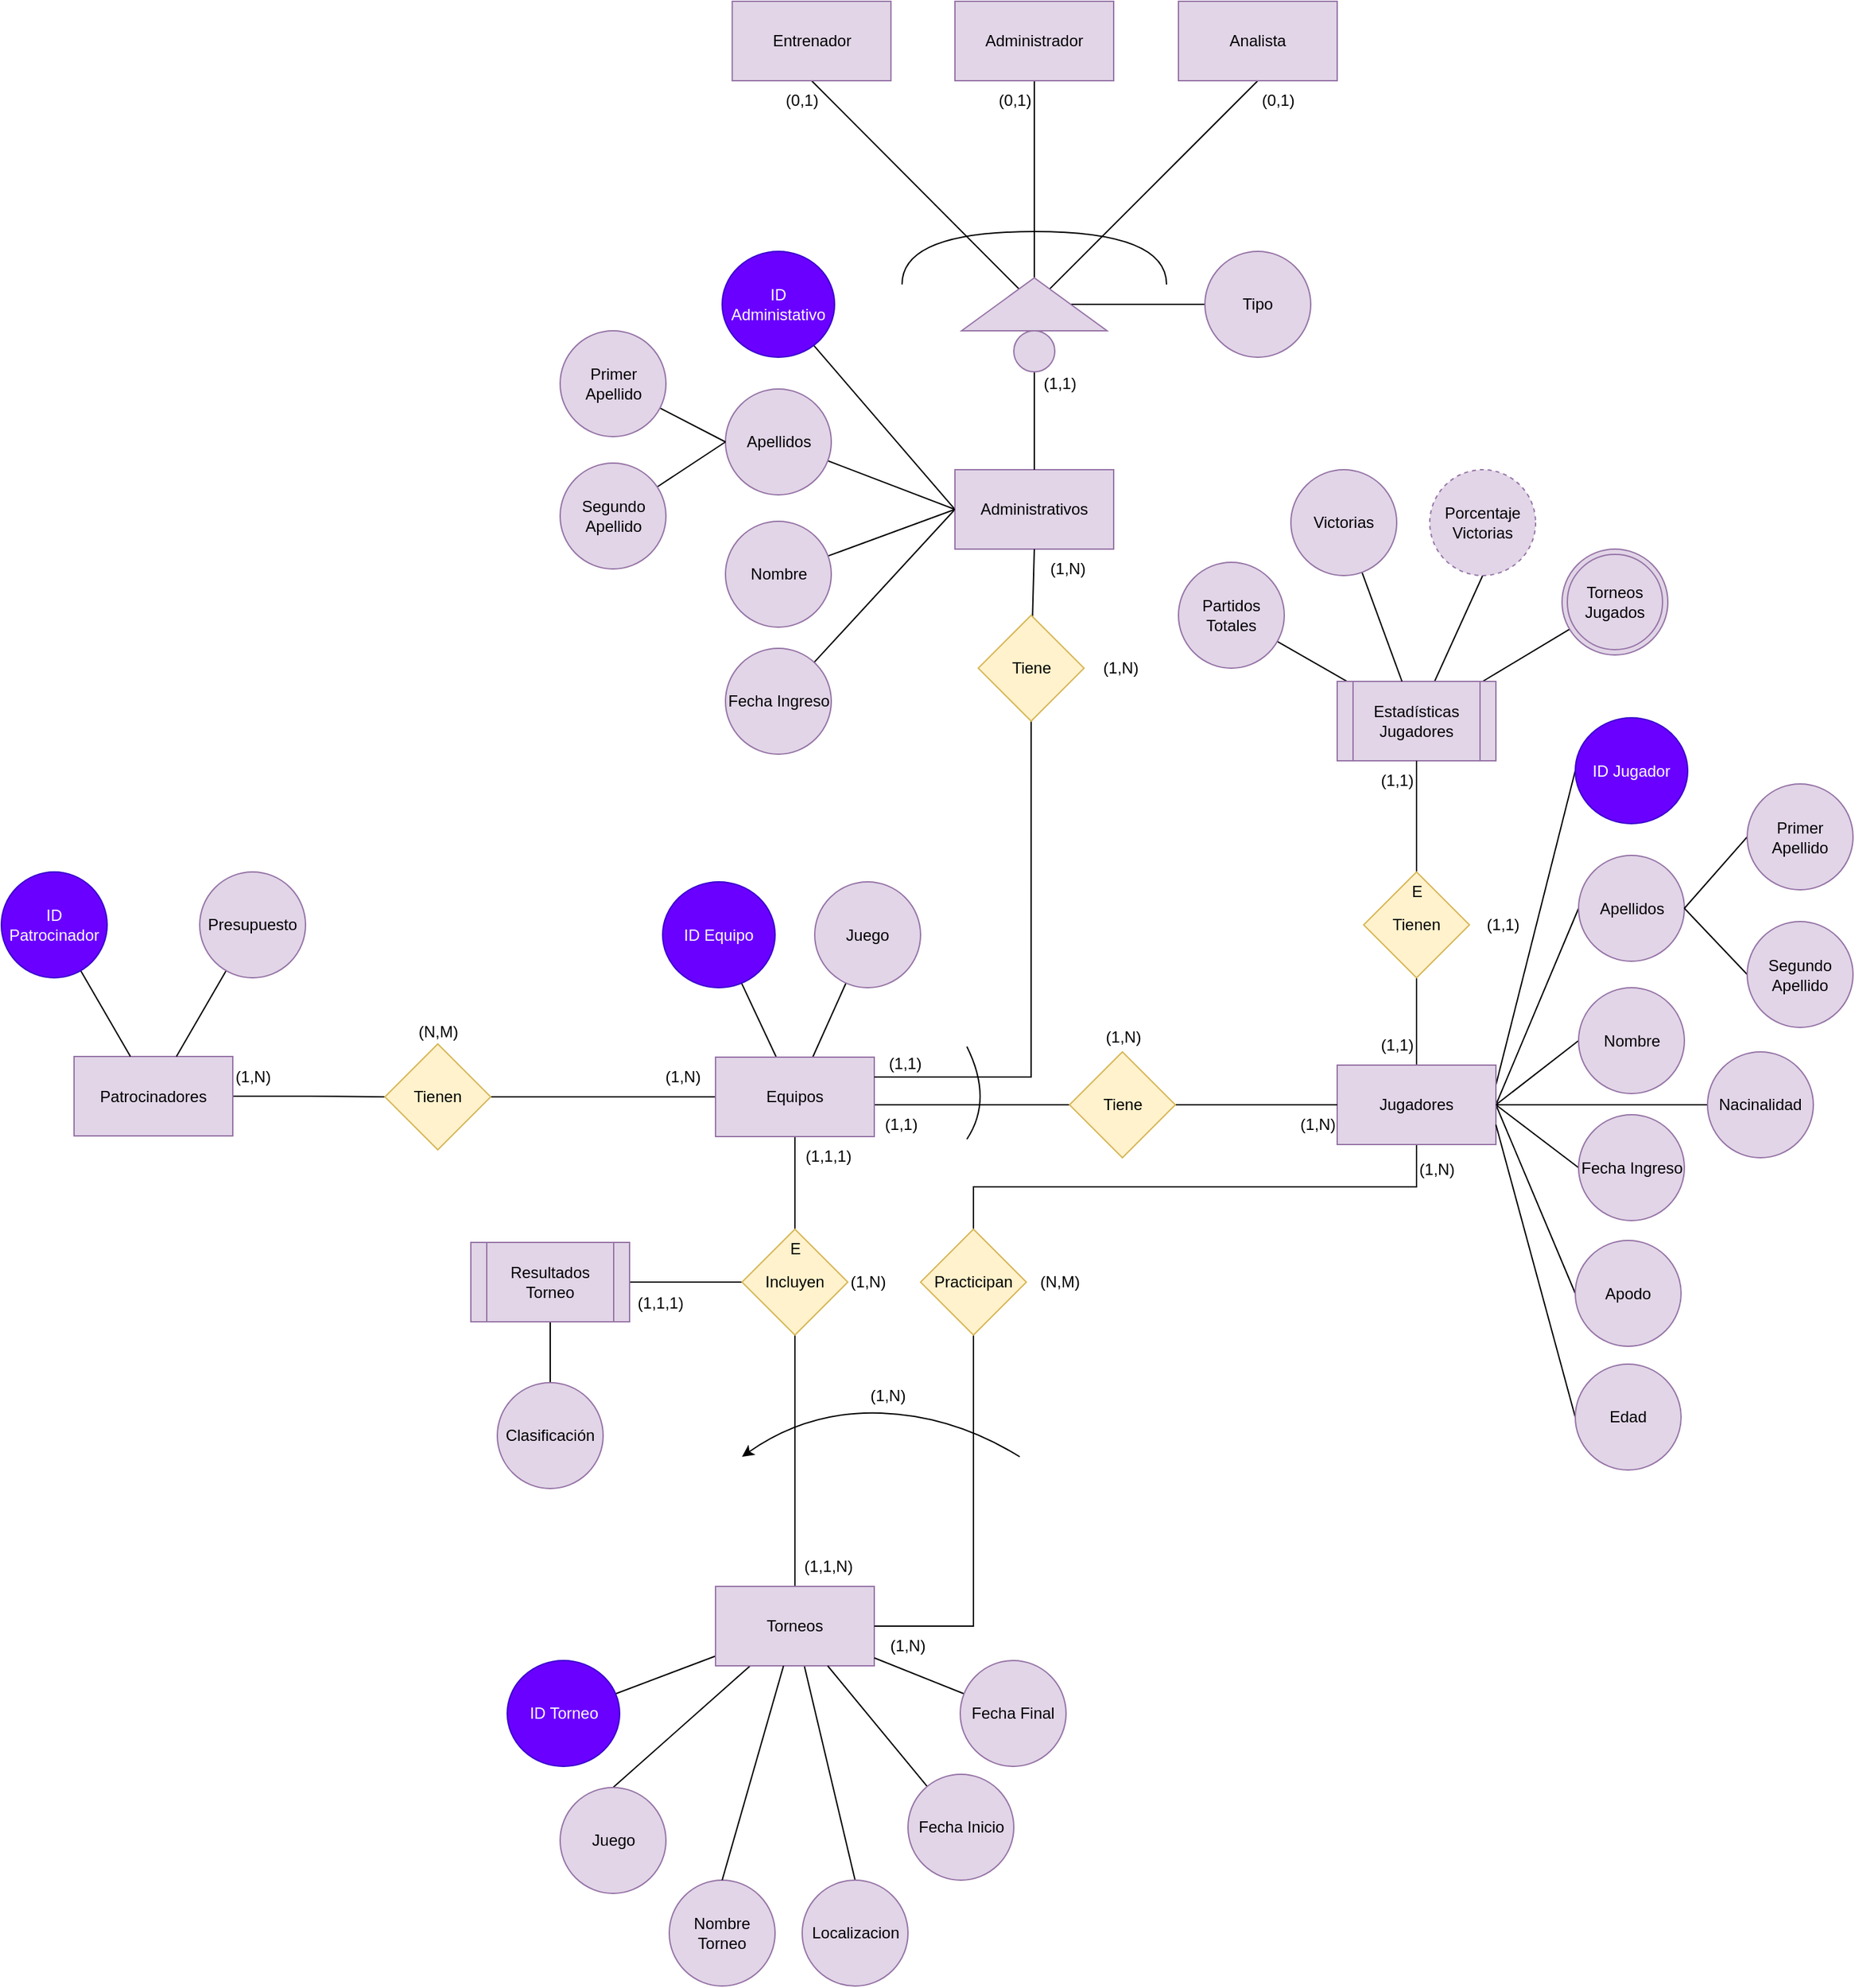 <mxfile version="25.0.3">
  <diagram name="Página-1" id="83-e-vLK0RrSAy_42U-P">
    <mxGraphModel grid="1" page="1" gridSize="10" guides="1" tooltips="1" connect="1" arrows="1" fold="1" pageScale="1" pageWidth="827" pageHeight="1169" math="0" shadow="0">
      <root>
        <mxCell id="0" />
        <mxCell id="1" parent="0" />
        <mxCell id="bnpsGYUVljuNiMo0iAkC-108" style="edgeStyle=none;rounded=0;orthogonalLoop=1;jettySize=auto;html=1;entryX=0.5;entryY=1;entryDx=0;entryDy=0;elbow=vertical;endArrow=none;endFill=0;" edge="1" parent="1" source="bnpsGYUVljuNiMo0iAkC-1" target="bnpsGYUVljuNiMo0iAkC-31">
          <mxGeometry relative="1" as="geometry" />
        </mxCell>
        <mxCell id="EFPWm55D8CAjVVxN8Ojo-2" style="rounded=0;orthogonalLoop=1;jettySize=auto;html=1;entryX=0.5;entryY=0;entryDx=0;entryDy=0;exitX=0.5;exitY=1;exitDx=0;exitDy=0;endArrow=none;endFill=0;edgeStyle=orthogonalEdgeStyle;" edge="1" parent="1" source="bnpsGYUVljuNiMo0iAkC-1" target="bnpsGYUVljuNiMo0iAkC-99">
          <mxGeometry relative="1" as="geometry" />
        </mxCell>
        <mxCell id="cyemS9l4sLs4LkQCBaB2-11" style="rounded=0;orthogonalLoop=1;jettySize=auto;html=1;entryX=0;entryY=0.5;entryDx=0;entryDy=0;endArrow=none;endFill=0;exitX=1;exitY=0.25;exitDx=0;exitDy=0;" edge="1" parent="1" source="bnpsGYUVljuNiMo0iAkC-1" target="cyemS9l4sLs4LkQCBaB2-3">
          <mxGeometry relative="1" as="geometry" />
        </mxCell>
        <mxCell id="cyemS9l4sLs4LkQCBaB2-12" style="rounded=0;orthogonalLoop=1;jettySize=auto;html=1;entryX=0;entryY=0.5;entryDx=0;entryDy=0;endArrow=none;endFill=0;exitX=1;exitY=0.5;exitDx=0;exitDy=0;" edge="1" parent="1" source="bnpsGYUVljuNiMo0iAkC-1" target="cyemS9l4sLs4LkQCBaB2-5">
          <mxGeometry relative="1" as="geometry" />
        </mxCell>
        <mxCell id="cyemS9l4sLs4LkQCBaB2-13" style="rounded=0;orthogonalLoop=1;jettySize=auto;html=1;entryX=0;entryY=0.5;entryDx=0;entryDy=0;endArrow=none;endFill=0;exitX=1;exitY=0.5;exitDx=0;exitDy=0;" edge="1" parent="1" source="bnpsGYUVljuNiMo0iAkC-1" target="cyemS9l4sLs4LkQCBaB2-4">
          <mxGeometry relative="1" as="geometry" />
        </mxCell>
        <mxCell id="cyemS9l4sLs4LkQCBaB2-14" style="rounded=0;orthogonalLoop=1;jettySize=auto;html=1;entryX=0;entryY=0.5;entryDx=0;entryDy=0;endArrow=none;endFill=0;exitX=1;exitY=0.5;exitDx=0;exitDy=0;" edge="1" parent="1" source="bnpsGYUVljuNiMo0iAkC-1" target="cyemS9l4sLs4LkQCBaB2-10">
          <mxGeometry relative="1" as="geometry" />
        </mxCell>
        <mxCell id="cyemS9l4sLs4LkQCBaB2-39" style="rounded=0;orthogonalLoop=1;jettySize=auto;html=1;entryX=0;entryY=0.5;entryDx=0;entryDy=0;endArrow=none;endFill=0;exitX=1;exitY=0.5;exitDx=0;exitDy=0;" edge="1" parent="1" source="bnpsGYUVljuNiMo0iAkC-1" target="cyemS9l4sLs4LkQCBaB2-38">
          <mxGeometry relative="1" as="geometry" />
        </mxCell>
        <mxCell id="bnpsGYUVljuNiMo0iAkC-1" value="Jugadores" style="rounded=0;whiteSpace=wrap;html=1;fillColor=#e1d5e7;strokeColor=#9673a6;" vertex="1" parent="1">
          <mxGeometry x="300" y="74" width="120" height="60" as="geometry" />
        </mxCell>
        <mxCell id="bnpsGYUVljuNiMo0iAkC-17" style="edgeStyle=orthogonalEdgeStyle;rounded=0;orthogonalLoop=1;jettySize=auto;html=1;entryX=0.5;entryY=0;entryDx=0;entryDy=0;endArrow=none;endFill=0;" edge="1" parent="1" source="bnpsGYUVljuNiMo0iAkC-2" target="bnpsGYUVljuNiMo0iAkC-16">
          <mxGeometry relative="1" as="geometry" />
        </mxCell>
        <mxCell id="EFPWm55D8CAjVVxN8Ojo-11" style="edgeStyle=orthogonalEdgeStyle;rounded=0;orthogonalLoop=1;jettySize=auto;html=1;entryX=1;entryY=0.5;entryDx=0;entryDy=0;endArrow=none;endFill=0;" edge="1" parent="1" source="bnpsGYUVljuNiMo0iAkC-2" target="EFPWm55D8CAjVVxN8Ojo-9">
          <mxGeometry relative="1" as="geometry" />
        </mxCell>
        <mxCell id="EFPWm55D8CAjVVxN8Ojo-21" style="rounded=0;orthogonalLoop=1;jettySize=auto;html=1;endArrow=none;endFill=0;" edge="1" parent="1" source="bnpsGYUVljuNiMo0iAkC-2" target="EFPWm55D8CAjVVxN8Ojo-19">
          <mxGeometry relative="1" as="geometry">
            <Array as="points" />
          </mxGeometry>
        </mxCell>
        <mxCell id="EFPWm55D8CAjVVxN8Ojo-47" style="rounded=0;orthogonalLoop=1;jettySize=auto;html=1;endArrow=none;endFill=0;" edge="1" parent="1" source="bnpsGYUVljuNiMo0iAkC-2" target="EFPWm55D8CAjVVxN8Ojo-45">
          <mxGeometry relative="1" as="geometry" />
        </mxCell>
        <mxCell id="EFPWm55D8CAjVVxN8Ojo-71" style="edgeStyle=orthogonalEdgeStyle;rounded=0;orthogonalLoop=1;jettySize=auto;html=1;entryX=0;entryY=0.5;entryDx=0;entryDy=0;endArrow=none;endFill=0;" edge="1" parent="1" source="bnpsGYUVljuNiMo0iAkC-2" target="EFPWm55D8CAjVVxN8Ojo-70">
          <mxGeometry relative="1" as="geometry">
            <Array as="points">
              <mxPoint x="-10" y="104" />
              <mxPoint x="-10" y="104" />
            </Array>
          </mxGeometry>
        </mxCell>
        <mxCell id="bnpsGYUVljuNiMo0iAkC-2" value="Equipos" style="rounded=0;whiteSpace=wrap;html=1;fillColor=#e1d5e7;strokeColor=#9673a6;" vertex="1" parent="1">
          <mxGeometry x="-170" y="68" width="120" height="60" as="geometry" />
        </mxCell>
        <mxCell id="bnpsGYUVljuNiMo0iAkC-18" style="edgeStyle=orthogonalEdgeStyle;rounded=0;orthogonalLoop=1;jettySize=auto;html=1;entryX=0.5;entryY=1;entryDx=0;entryDy=0;endArrow=none;endFill=0;" edge="1" parent="1" source="bnpsGYUVljuNiMo0iAkC-3" target="bnpsGYUVljuNiMo0iAkC-16">
          <mxGeometry relative="1" as="geometry" />
        </mxCell>
        <mxCell id="EFPWm55D8CAjVVxN8Ojo-22" style="rounded=0;orthogonalLoop=1;jettySize=auto;html=1;endArrow=none;endFill=0;" edge="1" parent="1" source="bnpsGYUVljuNiMo0iAkC-3" target="EFPWm55D8CAjVVxN8Ojo-20">
          <mxGeometry relative="1" as="geometry" />
        </mxCell>
        <mxCell id="EFPWm55D8CAjVVxN8Ojo-51" style="rounded=0;orthogonalLoop=1;jettySize=auto;html=1;endArrow=none;endFill=0;entryX=0.5;entryY=0;entryDx=0;entryDy=0;" edge="1" parent="1" source="bnpsGYUVljuNiMo0iAkC-3" target="EFPWm55D8CAjVVxN8Ojo-48">
          <mxGeometry relative="1" as="geometry">
            <mxPoint x="-155" y="594" as="targetPoint" />
          </mxGeometry>
        </mxCell>
        <mxCell id="cyemS9l4sLs4LkQCBaB2-46" style="rounded=0;orthogonalLoop=1;jettySize=auto;html=1;endArrow=none;endFill=0;entryX=0.5;entryY=0;entryDx=0;entryDy=0;" edge="1" parent="1" source="bnpsGYUVljuNiMo0iAkC-3" target="cyemS9l4sLs4LkQCBaB2-45">
          <mxGeometry relative="1" as="geometry" />
        </mxCell>
        <mxCell id="bnpsGYUVljuNiMo0iAkC-3" value="Torneos" style="rounded=0;whiteSpace=wrap;html=1;fillColor=#e1d5e7;strokeColor=#9673a6;" vertex="1" parent="1">
          <mxGeometry x="-170" y="468" width="120" height="60" as="geometry" />
        </mxCell>
        <mxCell id="EFPWm55D8CAjVVxN8Ojo-12" style="edgeStyle=orthogonalEdgeStyle;rounded=0;orthogonalLoop=1;jettySize=auto;html=1;entryX=0;entryY=0.5;entryDx=0;entryDy=0;endArrow=none;endFill=0;" edge="1" parent="1" source="bnpsGYUVljuNiMo0iAkC-4" target="EFPWm55D8CAjVVxN8Ojo-9">
          <mxGeometry relative="1" as="geometry" />
        </mxCell>
        <mxCell id="bnpsGYUVljuNiMo0iAkC-4" value="Patrocinadores" style="rounded=0;whiteSpace=wrap;html=1;fillColor=#e1d5e7;strokeColor=#9673a6;" vertex="1" parent="1">
          <mxGeometry x="-655" y="67.5" width="120" height="60" as="geometry" />
        </mxCell>
        <mxCell id="EFPWm55D8CAjVVxN8Ojo-38" style="rounded=0;orthogonalLoop=1;jettySize=auto;html=1;entryX=0;entryY=0.5;entryDx=0;entryDy=0;endArrow=none;endFill=0;" edge="1" parent="1" source="bnpsGYUVljuNiMo0iAkC-6" target="bnpsGYUVljuNiMo0iAkC-51">
          <mxGeometry relative="1" as="geometry" />
        </mxCell>
        <mxCell id="bnpsGYUVljuNiMo0iAkC-6" value="ID Administativo" style="ellipse;whiteSpace=wrap;html=1;fillColor=#6a00ff;fontColor=#ffffff;strokeColor=#3700CC;rotation=0;" vertex="1" parent="1">
          <mxGeometry x="-165" y="-541" width="85" height="80" as="geometry" />
        </mxCell>
        <mxCell id="y8rLnEhPT8bitqkZ80da-15" style="edgeStyle=orthogonalEdgeStyle;rounded=0;orthogonalLoop=1;jettySize=auto;html=1;endArrow=none;endFill=0;" edge="1" parent="1" source="bnpsGYUVljuNiMo0iAkC-16" target="bnpsGYUVljuNiMo0iAkC-110">
          <mxGeometry relative="1" as="geometry" />
        </mxCell>
        <mxCell id="bnpsGYUVljuNiMo0iAkC-16" value="Incluyen" style="rhombus;whiteSpace=wrap;html=1;fillColor=#fff2cc;strokeColor=#d6b656;" vertex="1" parent="1">
          <mxGeometry x="-150" y="198" width="80" height="80" as="geometry" />
        </mxCell>
        <mxCell id="bnpsGYUVljuNiMo0iAkC-19" value="(1,1&lt;span style=&quot;background-color: initial;&quot;&gt;,N)&lt;/span&gt;" style="text;html=1;align=center;verticalAlign=middle;resizable=0;points=[];autosize=1;strokeColor=none;fillColor=none;" vertex="1" parent="1">
          <mxGeometry x="-115" y="438" width="60" height="30" as="geometry" />
        </mxCell>
        <mxCell id="bnpsGYUVljuNiMo0iAkC-20" value="(1,1,1)" style="text;html=1;align=center;verticalAlign=middle;resizable=0;points=[];autosize=1;strokeColor=none;fillColor=none;" vertex="1" parent="1">
          <mxGeometry x="-115" y="128" width="60" height="30" as="geometry" />
        </mxCell>
        <mxCell id="EFPWm55D8CAjVVxN8Ojo-25" style="rounded=0;orthogonalLoop=1;jettySize=auto;html=1;entryX=0.5;entryY=1;entryDx=0;entryDy=0;endArrow=none;endFill=0;" edge="1" parent="1" source="bnpsGYUVljuNiMo0iAkC-27" target="EFPWm55D8CAjVVxN8Ojo-23">
          <mxGeometry relative="1" as="geometry" />
        </mxCell>
        <mxCell id="EFPWm55D8CAjVVxN8Ojo-26" style="rounded=0;orthogonalLoop=1;jettySize=auto;html=1;endArrow=none;endFill=0;" edge="1" parent="1" source="bnpsGYUVljuNiMo0iAkC-27" target="EFPWm55D8CAjVVxN8Ojo-43">
          <mxGeometry relative="1" as="geometry">
            <mxPoint x="415" y="-266" as="targetPoint" />
          </mxGeometry>
        </mxCell>
        <mxCell id="y8rLnEhPT8bitqkZ80da-24" style="rounded=0;orthogonalLoop=1;jettySize=auto;html=1;endArrow=none;endFill=0;" edge="1" parent="1" source="bnpsGYUVljuNiMo0iAkC-27" target="y8rLnEhPT8bitqkZ80da-22">
          <mxGeometry relative="1" as="geometry" />
        </mxCell>
        <mxCell id="bnpsGYUVljuNiMo0iAkC-27" value="Estadísticas&lt;br&gt;Jugadores" style="shape=process;whiteSpace=wrap;html=1;backgroundOutline=1;fillColor=#e1d5e7;strokeColor=#9673a6;" vertex="1" parent="1">
          <mxGeometry x="300" y="-216" width="120" height="60" as="geometry" />
        </mxCell>
        <mxCell id="bnpsGYUVljuNiMo0iAkC-33" style="edgeStyle=orthogonalEdgeStyle;rounded=0;orthogonalLoop=1;jettySize=auto;html=1;endArrow=none;endFill=0;" edge="1" parent="1" source="bnpsGYUVljuNiMo0iAkC-31" target="bnpsGYUVljuNiMo0iAkC-27">
          <mxGeometry relative="1" as="geometry" />
        </mxCell>
        <mxCell id="bnpsGYUVljuNiMo0iAkC-31" value="Tienen" style="rhombus;whiteSpace=wrap;html=1;fillColor=#fff2cc;strokeColor=#d6b656;" vertex="1" parent="1">
          <mxGeometry x="320" y="-72" width="80" height="80" as="geometry" />
        </mxCell>
        <mxCell id="bnpsGYUVljuNiMo0iAkC-48" value="(1,1)" style="text;html=1;align=center;verticalAlign=middle;resizable=0;points=[];autosize=1;strokeColor=none;fillColor=none;" vertex="1" parent="1">
          <mxGeometry x="320" y="44" width="50" height="30" as="geometry" />
        </mxCell>
        <mxCell id="y8rLnEhPT8bitqkZ80da-3" value="" style="rounded=0;orthogonalLoop=1;jettySize=auto;html=1;endArrow=none;endFill=0;" edge="1" parent="1" source="bnpsGYUVljuNiMo0iAkC-110" target="EFPWm55D8CAjVVxN8Ojo-59">
          <mxGeometry relative="1" as="geometry">
            <mxPoint x="-480" y="218.639" as="sourcePoint" />
          </mxGeometry>
        </mxCell>
        <mxCell id="bnpsGYUVljuNiMo0iAkC-114" value="(1,N)" style="text;html=1;align=center;verticalAlign=middle;resizable=0;points=[];autosize=1;strokeColor=none;fillColor=none;" vertex="1" parent="1">
          <mxGeometry x="350" y="138" width="50" height="30" as="geometry" />
        </mxCell>
        <mxCell id="bnpsGYUVljuNiMo0iAkC-49" value="(1,1)" style="text;html=1;align=center;verticalAlign=middle;resizable=0;points=[];autosize=1;strokeColor=none;fillColor=none;" vertex="1" parent="1">
          <mxGeometry x="320" y="-156" width="50" height="30" as="geometry" />
        </mxCell>
        <mxCell id="bnpsGYUVljuNiMo0iAkC-65" style="edgeStyle=none;rounded=0;orthogonalLoop=1;jettySize=auto;html=1;entryX=0;entryY=0.5;entryDx=0;entryDy=0;elbow=vertical;endArrow=none;endFill=0;" edge="1" parent="1" source="cyemS9l4sLs4LkQCBaB2-34" target="bnpsGYUVljuNiMo0iAkC-52">
          <mxGeometry relative="1" as="geometry" />
        </mxCell>
        <mxCell id="EFPWm55D8CAjVVxN8Ojo-42" style="rounded=0;orthogonalLoop=1;jettySize=auto;html=1;endArrow=none;endFill=0;exitX=0;exitY=0.5;exitDx=0;exitDy=0;" edge="1" parent="1" source="bnpsGYUVljuNiMo0iAkC-51" target="EFPWm55D8CAjVVxN8Ojo-41">
          <mxGeometry relative="1" as="geometry" />
        </mxCell>
        <mxCell id="bnpsGYUVljuNiMo0iAkC-51" value="Administrativos" style="rounded=0;whiteSpace=wrap;html=1;fillColor=#e1d5e7;strokeColor=#9673a6;" vertex="1" parent="1">
          <mxGeometry x="11" y="-376" width="120" height="60" as="geometry" />
        </mxCell>
        <mxCell id="bnpsGYUVljuNiMo0iAkC-68" style="edgeStyle=none;rounded=0;orthogonalLoop=1;jettySize=auto;html=1;entryX=0;entryY=0.5;entryDx=0;entryDy=0;elbow=vertical;endArrow=none;endFill=0;" edge="1" parent="1" source="bnpsGYUVljuNiMo0iAkC-52" target="bnpsGYUVljuNiMo0iAkC-67">
          <mxGeometry relative="1" as="geometry" />
        </mxCell>
        <mxCell id="bnpsGYUVljuNiMo0iAkC-72" style="edgeStyle=none;rounded=0;orthogonalLoop=1;jettySize=auto;html=1;elbow=vertical;endArrow=none;endFill=0;entryX=0.5;entryY=1;entryDx=0;entryDy=0;" edge="1" parent="1" source="bnpsGYUVljuNiMo0iAkC-52" target="bnpsGYUVljuNiMo0iAkC-70">
          <mxGeometry relative="1" as="geometry" />
        </mxCell>
        <mxCell id="bnpsGYUVljuNiMo0iAkC-73" style="edgeStyle=none;rounded=0;orthogonalLoop=1;jettySize=auto;html=1;entryX=0.5;entryY=1;entryDx=0;entryDy=0;elbow=vertical;endArrow=none;endFill=0;" edge="1" parent="1" source="bnpsGYUVljuNiMo0iAkC-52" target="bnpsGYUVljuNiMo0iAkC-69">
          <mxGeometry relative="1" as="geometry" />
        </mxCell>
        <mxCell id="bnpsGYUVljuNiMo0iAkC-74" style="edgeStyle=none;rounded=0;orthogonalLoop=1;jettySize=auto;html=1;entryX=0.5;entryY=1;entryDx=0;entryDy=0;elbow=vertical;endArrow=none;endFill=0;" edge="1" parent="1" source="bnpsGYUVljuNiMo0iAkC-52" target="bnpsGYUVljuNiMo0iAkC-71">
          <mxGeometry relative="1" as="geometry" />
        </mxCell>
        <mxCell id="bnpsGYUVljuNiMo0iAkC-52" value="" style="triangle;whiteSpace=wrap;html=1;rotation=-90;fillColor=#e1d5e7;strokeColor=#9673a6;" vertex="1" parent="1">
          <mxGeometry x="51" y="-556" width="40" height="110" as="geometry" />
        </mxCell>
        <mxCell id="bnpsGYUVljuNiMo0iAkC-63" style="edgeStyle=orthogonalEdgeStyle;rounded=0;orthogonalLoop=1;jettySize=auto;html=1;entryX=1;entryY=0.25;entryDx=0;entryDy=0;elbow=vertical;endArrow=none;endFill=0;exitX=0.5;exitY=1;exitDx=0;exitDy=0;" edge="1" parent="1" source="bnpsGYUVljuNiMo0iAkC-53" target="bnpsGYUVljuNiMo0iAkC-2">
          <mxGeometry relative="1" as="geometry">
            <Array as="points">
              <mxPoint x="69" y="83" />
            </Array>
          </mxGeometry>
        </mxCell>
        <mxCell id="bnpsGYUVljuNiMo0iAkC-64" style="edgeStyle=none;rounded=0;orthogonalLoop=1;jettySize=auto;html=1;entryX=0.5;entryY=1;entryDx=0;entryDy=0;elbow=vertical;endArrow=none;endFill=0;" edge="1" parent="1" source="bnpsGYUVljuNiMo0iAkC-53" target="bnpsGYUVljuNiMo0iAkC-51">
          <mxGeometry relative="1" as="geometry" />
        </mxCell>
        <mxCell id="bnpsGYUVljuNiMo0iAkC-53" value="Tiene" style="rhombus;whiteSpace=wrap;html=1;fillColor=#fff2cc;strokeColor=#d6b656;" vertex="1" parent="1">
          <mxGeometry x="28.63" y="-266" width="80" height="80" as="geometry" />
        </mxCell>
        <mxCell id="bnpsGYUVljuNiMo0iAkC-67" value="Tipo" style="ellipse;whiteSpace=wrap;html=1;aspect=fixed;fillColor=#e1d5e7;strokeColor=#9673a6;" vertex="1" parent="1">
          <mxGeometry x="200" y="-541" width="80" height="80" as="geometry" />
        </mxCell>
        <mxCell id="bnpsGYUVljuNiMo0iAkC-69" value="Analista" style="rounded=0;whiteSpace=wrap;html=1;fillColor=#e1d5e7;strokeColor=#9673a6;" vertex="1" parent="1">
          <mxGeometry x="180" y="-730" width="120" height="60" as="geometry" />
        </mxCell>
        <mxCell id="bnpsGYUVljuNiMo0iAkC-71" value="Administrador" style="rounded=0;whiteSpace=wrap;html=1;fillColor=#e1d5e7;strokeColor=#9673a6;" vertex="1" parent="1">
          <mxGeometry x="11" y="-730" width="120" height="60" as="geometry" />
        </mxCell>
        <mxCell id="bnpsGYUVljuNiMo0iAkC-75" value="" style="endArrow=none;html=1;rounded=0;elbow=vertical;edgeStyle=orthogonalEdgeStyle;curved=1;" edge="1" parent="1">
          <mxGeometry width="50" height="50" relative="1" as="geometry">
            <mxPoint x="-29" y="-516" as="sourcePoint" />
            <mxPoint x="171" y="-516" as="targetPoint" />
            <Array as="points">
              <mxPoint x="-29" y="-556" />
              <mxPoint x="171" y="-556" />
            </Array>
          </mxGeometry>
        </mxCell>
        <mxCell id="bnpsGYUVljuNiMo0iAkC-77" value="(1,1)" style="text;html=1;align=center;verticalAlign=middle;resizable=0;points=[];autosize=1;strokeColor=none;fillColor=none;" vertex="1" parent="1">
          <mxGeometry x="65" y="-456" width="50" height="30" as="geometry" />
        </mxCell>
        <mxCell id="bnpsGYUVljuNiMo0iAkC-80" value="(0,1)" style="text;html=1;align=center;verticalAlign=middle;resizable=0;points=[];autosize=1;strokeColor=none;fillColor=none;" vertex="1" parent="1">
          <mxGeometry x="-130" y="-670" width="50" height="30" as="geometry" />
        </mxCell>
        <mxCell id="bnpsGYUVljuNiMo0iAkC-81" value="(0,1)" style="text;html=1;align=center;verticalAlign=middle;resizable=0;points=[];autosize=1;strokeColor=none;fillColor=none;" vertex="1" parent="1">
          <mxGeometry x="31" y="-670" width="50" height="30" as="geometry" />
        </mxCell>
        <mxCell id="bnpsGYUVljuNiMo0iAkC-92" value="(0,1)" style="text;html=1;align=center;verticalAlign=middle;resizable=0;points=[];autosize=1;strokeColor=none;fillColor=none;" vertex="1" parent="1">
          <mxGeometry x="230" y="-670" width="50" height="30" as="geometry" />
        </mxCell>
        <mxCell id="bnpsGYUVljuNiMo0iAkC-93" value="(1,1)" style="text;html=1;align=center;verticalAlign=middle;resizable=0;points=[];autosize=1;strokeColor=none;fillColor=none;" vertex="1" parent="1">
          <mxGeometry x="-52.5" y="58" width="50" height="30" as="geometry" />
        </mxCell>
        <mxCell id="bnpsGYUVljuNiMo0iAkC-96" value="(1,N)" style="text;html=1;align=center;verticalAlign=middle;resizable=0;points=[];autosize=1;strokeColor=none;fillColor=none;" vertex="1" parent="1">
          <mxGeometry x="71" y="-316" width="50" height="30" as="geometry" />
        </mxCell>
        <mxCell id="bnpsGYUVljuNiMo0iAkC-101" style="edgeStyle=orthogonalEdgeStyle;rounded=0;orthogonalLoop=1;jettySize=auto;html=1;elbow=vertical;entryX=1;entryY=0.5;entryDx=0;entryDy=0;exitX=0.5;exitY=1;exitDx=0;exitDy=0;endArrow=none;endFill=0;" edge="1" parent="1" source="bnpsGYUVljuNiMo0iAkC-99" target="bnpsGYUVljuNiMo0iAkC-3">
          <mxGeometry relative="1" as="geometry">
            <mxPoint x="-250" y="228" as="targetPoint" />
            <Array as="points">
              <mxPoint x="25" y="498" />
            </Array>
          </mxGeometry>
        </mxCell>
        <mxCell id="bnpsGYUVljuNiMo0iAkC-99" value="Practicipan" style="rhombus;whiteSpace=wrap;html=1;fillColor=#fff2cc;strokeColor=#d6b656;" vertex="1" parent="1">
          <mxGeometry x="-15" y="198" width="80" height="80" as="geometry" />
        </mxCell>
        <mxCell id="bnpsGYUVljuNiMo0iAkC-104" value="" style="curved=1;endArrow=none;html=1;rounded=0;elbow=vertical;endFill=0;startArrow=classic;startFill=1;" edge="1" parent="1">
          <mxGeometry width="50" height="50" relative="1" as="geometry">
            <mxPoint x="-150" y="370" as="sourcePoint" />
            <mxPoint x="60" y="370" as="targetPoint" />
            <Array as="points">
              <mxPoint x="-100" y="335" />
              <mxPoint x="10" y="339" />
            </Array>
          </mxGeometry>
        </mxCell>
        <mxCell id="bnpsGYUVljuNiMo0iAkC-106" value="(1,N)" style="text;html=1;align=center;verticalAlign=middle;resizable=0;points=[];autosize=1;strokeColor=none;fillColor=none;" vertex="1" parent="1">
          <mxGeometry x="-65" y="309" width="50" height="30" as="geometry" />
        </mxCell>
        <mxCell id="bnpsGYUVljuNiMo0iAkC-70" value="Entrenador" style="rounded=0;whiteSpace=wrap;html=1;fillColor=#e1d5e7;strokeColor=#9673a6;" vertex="1" parent="1">
          <mxGeometry x="-157.38" y="-730" width="120" height="60" as="geometry" />
        </mxCell>
        <mxCell id="bnpsGYUVljuNiMo0iAkC-110" value="Resultados&lt;br&gt;Torneo" style="shape=process;whiteSpace=wrap;html=1;backgroundOutline=1;fillColor=#e1d5e7;strokeColor=#9673a6;" vertex="1" parent="1">
          <mxGeometry x="-355" y="208" width="120" height="60" as="geometry" />
        </mxCell>
        <mxCell id="EFPWm55D8CAjVVxN8Ojo-9" value="Tienen" style="rhombus;whiteSpace=wrap;html=1;fillColor=#fff2cc;strokeColor=#d6b656;" vertex="1" parent="1">
          <mxGeometry x="-420" y="58" width="80" height="80" as="geometry" />
        </mxCell>
        <mxCell id="EFPWm55D8CAjVVxN8Ojo-14" value="(1,N)" style="text;html=1;align=center;verticalAlign=middle;resizable=0;points=[];autosize=1;strokeColor=none;fillColor=none;" vertex="1" parent="1">
          <mxGeometry x="-220" y="68" width="50" height="30" as="geometry" />
        </mxCell>
        <mxCell id="EFPWm55D8CAjVVxN8Ojo-15" value="(1,N)" style="text;html=1;align=center;verticalAlign=middle;resizable=0;points=[];autosize=1;strokeColor=none;fillColor=none;" vertex="1" parent="1">
          <mxGeometry x="-545" y="67.5" width="50" height="30" as="geometry" />
        </mxCell>
        <mxCell id="EFPWm55D8CAjVVxN8Ojo-18" value="(1,N)" style="text;html=1;align=center;verticalAlign=middle;resizable=0;points=[];autosize=1;strokeColor=none;fillColor=none;" vertex="1" parent="1">
          <mxGeometry x="-50" y="498" width="50" height="30" as="geometry" />
        </mxCell>
        <mxCell id="EFPWm55D8CAjVVxN8Ojo-19" value="ID Equipo" style="ellipse;whiteSpace=wrap;html=1;fillColor=#6a00ff;fontColor=#ffffff;strokeColor=#3700CC;rotation=0;" vertex="1" parent="1">
          <mxGeometry x="-210" y="-64.5" width="85" height="80" as="geometry" />
        </mxCell>
        <mxCell id="EFPWm55D8CAjVVxN8Ojo-20" value="ID Torneo" style="ellipse;whiteSpace=wrap;html=1;fillColor=#6a00ff;fontColor=#ffffff;strokeColor=#3700CC;rotation=0;" vertex="1" parent="1">
          <mxGeometry x="-327.5" y="524" width="85" height="80" as="geometry" />
        </mxCell>
        <mxCell id="EFPWm55D8CAjVVxN8Ojo-23" value="Porcentaje Victorias" style="ellipse;whiteSpace=wrap;html=1;aspect=fixed;dashed=1;fillColor=#e1d5e7;strokeColor=#9673a6;" vertex="1" parent="1">
          <mxGeometry x="370" y="-376" width="80" height="80" as="geometry" />
        </mxCell>
        <mxCell id="EFPWm55D8CAjVVxN8Ojo-40" style="rounded=0;orthogonalLoop=1;jettySize=auto;html=1;entryX=0;entryY=0.5;entryDx=0;entryDy=0;endArrow=none;endFill=0;" edge="1" parent="1" source="EFPWm55D8CAjVVxN8Ojo-30" target="bnpsGYUVljuNiMo0iAkC-51">
          <mxGeometry relative="1" as="geometry" />
        </mxCell>
        <mxCell id="EFPWm55D8CAjVVxN8Ojo-30" value="Nombre" style="ellipse;whiteSpace=wrap;html=1;fillColor=#e1d5e7;strokeColor=#9673a6;" vertex="1" parent="1">
          <mxGeometry x="-162.5" y="-337" width="80" height="80" as="geometry" />
        </mxCell>
        <mxCell id="EFPWm55D8CAjVVxN8Ojo-39" style="rounded=0;orthogonalLoop=1;jettySize=auto;html=1;entryX=0;entryY=0.5;entryDx=0;entryDy=0;endArrow=none;endFill=0;" edge="1" parent="1" source="EFPWm55D8CAjVVxN8Ojo-31" target="bnpsGYUVljuNiMo0iAkC-51">
          <mxGeometry relative="1" as="geometry" />
        </mxCell>
        <mxCell id="EFPWm55D8CAjVVxN8Ojo-31" value="Apellidos" style="ellipse;whiteSpace=wrap;html=1;fillColor=#e1d5e7;strokeColor=#9673a6;" vertex="1" parent="1">
          <mxGeometry x="-162.5" y="-437" width="80" height="80" as="geometry" />
        </mxCell>
        <mxCell id="EFPWm55D8CAjVVxN8Ojo-36" style="rounded=0;orthogonalLoop=1;jettySize=auto;html=1;entryX=0;entryY=0.5;entryDx=0;entryDy=0;endArrow=none;endFill=0;" edge="1" parent="1" source="EFPWm55D8CAjVVxN8Ojo-32" target="EFPWm55D8CAjVVxN8Ojo-31">
          <mxGeometry relative="1" as="geometry" />
        </mxCell>
        <mxCell id="EFPWm55D8CAjVVxN8Ojo-32" value="Primer Apellido" style="ellipse;whiteSpace=wrap;html=1;fillColor=#e1d5e7;strokeColor=#9673a6;" vertex="1" parent="1">
          <mxGeometry x="-287.5" y="-481" width="80" height="80" as="geometry" />
        </mxCell>
        <mxCell id="EFPWm55D8CAjVVxN8Ojo-37" style="rounded=0;orthogonalLoop=1;jettySize=auto;html=1;endArrow=none;endFill=0;entryX=0;entryY=0.5;entryDx=0;entryDy=0;" edge="1" parent="1" source="EFPWm55D8CAjVVxN8Ojo-33" target="EFPWm55D8CAjVVxN8Ojo-31">
          <mxGeometry relative="1" as="geometry" />
        </mxCell>
        <mxCell id="EFPWm55D8CAjVVxN8Ojo-33" value="Segundo Apellido" style="ellipse;whiteSpace=wrap;html=1;fillColor=#e1d5e7;strokeColor=#9673a6;" vertex="1" parent="1">
          <mxGeometry x="-287.5" y="-381" width="80" height="80" as="geometry" />
        </mxCell>
        <mxCell id="EFPWm55D8CAjVVxN8Ojo-41" value="Fecha Ingreso" style="ellipse;whiteSpace=wrap;html=1;fillColor=#e1d5e7;strokeColor=#9673a6;" vertex="1" parent="1">
          <mxGeometry x="-162.5" y="-241" width="80" height="80" as="geometry" />
        </mxCell>
        <mxCell id="EFPWm55D8CAjVVxN8Ojo-43" value="Torneos Jugados" style="ellipse;shape=doubleEllipse;whiteSpace=wrap;html=1;aspect=fixed;fillColor=#e1d5e7;strokeColor=#9673a6;" vertex="1" parent="1">
          <mxGeometry x="470" y="-316" width="80" height="80" as="geometry" />
        </mxCell>
        <mxCell id="EFPWm55D8CAjVVxN8Ojo-45" value="Juego" style="ellipse;whiteSpace=wrap;html=1;fillColor=#e1d5e7;strokeColor=#9673a6;" vertex="1" parent="1">
          <mxGeometry x="-95" y="-64.5" width="80" height="80" as="geometry" />
        </mxCell>
        <mxCell id="EFPWm55D8CAjVVxN8Ojo-48" value="Juego" style="ellipse;whiteSpace=wrap;html=1;fillColor=#e1d5e7;strokeColor=#9673a6;" vertex="1" parent="1">
          <mxGeometry x="-287.5" y="620" width="80" height="80" as="geometry" />
        </mxCell>
        <mxCell id="EFPWm55D8CAjVVxN8Ojo-49" value="Nombre Torneo" style="ellipse;whiteSpace=wrap;html=1;fillColor=#e1d5e7;strokeColor=#9673a6;" vertex="1" parent="1">
          <mxGeometry x="-205" y="690" width="80" height="80" as="geometry" />
        </mxCell>
        <mxCell id="EFPWm55D8CAjVVxN8Ojo-52" style="rounded=0;orthogonalLoop=1;jettySize=auto;html=1;endArrow=none;endFill=0;entryX=0.5;entryY=0;entryDx=0;entryDy=0;" edge="1" parent="1" source="bnpsGYUVljuNiMo0iAkC-3" target="EFPWm55D8CAjVVxN8Ojo-49">
          <mxGeometry relative="1" as="geometry" />
        </mxCell>
        <mxCell id="EFPWm55D8CAjVVxN8Ojo-59" value="Clasificación" style="ellipse;whiteSpace=wrap;html=1;fillColor=#e1d5e7;strokeColor=#9673a6;" vertex="1" parent="1">
          <mxGeometry x="-335" y="314" width="80" height="80" as="geometry" />
        </mxCell>
        <mxCell id="EFPWm55D8CAjVVxN8Ojo-61" value="(1,1)" style="text;html=1;align=center;verticalAlign=middle;resizable=0;points=[];autosize=1;strokeColor=none;fillColor=none;" vertex="1" parent="1">
          <mxGeometry x="400" y="-47" width="50" height="30" as="geometry" />
        </mxCell>
        <mxCell id="EFPWm55D8CAjVVxN8Ojo-62" value="(N,M)" style="text;html=1;align=center;verticalAlign=middle;resizable=0;points=[];autosize=1;strokeColor=none;fillColor=none;" vertex="1" parent="1">
          <mxGeometry x="65" y="223" width="50" height="30" as="geometry" />
        </mxCell>
        <mxCell id="EFPWm55D8CAjVVxN8Ojo-63" value="(1,N)" style="text;html=1;align=center;verticalAlign=middle;resizable=0;points=[];autosize=1;strokeColor=none;fillColor=none;" vertex="1" parent="1">
          <mxGeometry x="-80" y="223" width="50" height="30" as="geometry" />
        </mxCell>
        <mxCell id="EFPWm55D8CAjVVxN8Ojo-66" value="(N,M)" style="text;html=1;align=center;verticalAlign=middle;resizable=0;points=[];autosize=1;strokeColor=none;fillColor=none;" vertex="1" parent="1">
          <mxGeometry x="-405" y="34" width="50" height="30" as="geometry" />
        </mxCell>
        <mxCell id="EFPWm55D8CAjVVxN8Ojo-67" value="(1,N)" style="text;html=1;align=center;verticalAlign=middle;resizable=0;points=[];autosize=1;strokeColor=none;fillColor=none;" vertex="1" parent="1">
          <mxGeometry x="111" y="-241" width="50" height="30" as="geometry" />
        </mxCell>
        <mxCell id="EFPWm55D8CAjVVxN8Ojo-72" style="edgeStyle=orthogonalEdgeStyle;rounded=0;orthogonalLoop=1;jettySize=auto;html=1;entryX=0;entryY=0.5;entryDx=0;entryDy=0;endArrow=none;endFill=0;" edge="1" parent="1" source="EFPWm55D8CAjVVxN8Ojo-70" target="bnpsGYUVljuNiMo0iAkC-1">
          <mxGeometry relative="1" as="geometry" />
        </mxCell>
        <mxCell id="EFPWm55D8CAjVVxN8Ojo-70" value="Tiene" style="rhombus;whiteSpace=wrap;html=1;fillColor=#fff2cc;strokeColor=#d6b656;" vertex="1" parent="1">
          <mxGeometry x="97.63" y="64" width="80" height="80" as="geometry" />
        </mxCell>
        <mxCell id="EFPWm55D8CAjVVxN8Ojo-73" value="(1,1)" style="text;html=1;align=center;verticalAlign=middle;resizable=0;points=[];autosize=1;strokeColor=none;fillColor=none;" vertex="1" parent="1">
          <mxGeometry x="-55" y="104" width="50" height="30" as="geometry" />
        </mxCell>
        <mxCell id="EFPWm55D8CAjVVxN8Ojo-74" value="(1,N)" style="text;html=1;align=center;verticalAlign=middle;resizable=0;points=[];autosize=1;strokeColor=none;fillColor=none;" vertex="1" parent="1">
          <mxGeometry x="260" y="104" width="50" height="30" as="geometry" />
        </mxCell>
        <mxCell id="EFPWm55D8CAjVVxN8Ojo-75" value="(1,N)" style="text;html=1;align=center;verticalAlign=middle;resizable=0;points=[];autosize=1;strokeColor=none;fillColor=none;" vertex="1" parent="1">
          <mxGeometry x="112.63" y="38" width="50" height="30" as="geometry" />
        </mxCell>
        <mxCell id="cyemS9l4sLs4LkQCBaB2-3" value="ID Jugador" style="ellipse;whiteSpace=wrap;html=1;fillColor=#6a00ff;fontColor=#ffffff;strokeColor=#3700CC;rotation=0;" vertex="1" parent="1">
          <mxGeometry x="480" y="-188.5" width="85" height="80" as="geometry" />
        </mxCell>
        <mxCell id="cyemS9l4sLs4LkQCBaB2-4" value="Nombre" style="ellipse;whiteSpace=wrap;html=1;fillColor=#e1d5e7;strokeColor=#9673a6;" vertex="1" parent="1">
          <mxGeometry x="482.5" y="15.5" width="80" height="80" as="geometry" />
        </mxCell>
        <mxCell id="cyemS9l4sLs4LkQCBaB2-5" value="Apellidos" style="ellipse;whiteSpace=wrap;html=1;fillColor=#e1d5e7;strokeColor=#9673a6;" vertex="1" parent="1">
          <mxGeometry x="482.5" y="-84.5" width="80" height="80" as="geometry" />
        </mxCell>
        <mxCell id="cyemS9l4sLs4LkQCBaB2-6" style="rounded=0;orthogonalLoop=1;jettySize=auto;html=1;entryX=1;entryY=0.5;entryDx=0;entryDy=0;endArrow=none;endFill=0;exitX=0;exitY=0.5;exitDx=0;exitDy=0;" edge="1" parent="1" source="cyemS9l4sLs4LkQCBaB2-7" target="cyemS9l4sLs4LkQCBaB2-5">
          <mxGeometry relative="1" as="geometry" />
        </mxCell>
        <mxCell id="cyemS9l4sLs4LkQCBaB2-7" value="Primer Apellido" style="ellipse;whiteSpace=wrap;html=1;fillColor=#e1d5e7;strokeColor=#9673a6;" vertex="1" parent="1">
          <mxGeometry x="610" y="-138.5" width="80" height="80" as="geometry" />
        </mxCell>
        <mxCell id="cyemS9l4sLs4LkQCBaB2-8" style="rounded=0;orthogonalLoop=1;jettySize=auto;html=1;endArrow=none;endFill=0;entryX=1;entryY=0.5;entryDx=0;entryDy=0;exitX=0;exitY=0.5;exitDx=0;exitDy=0;" edge="1" parent="1" source="cyemS9l4sLs4LkQCBaB2-9" target="cyemS9l4sLs4LkQCBaB2-5">
          <mxGeometry relative="1" as="geometry">
            <mxPoint x="522.5" y="-32.5" as="targetPoint" />
          </mxGeometry>
        </mxCell>
        <mxCell id="cyemS9l4sLs4LkQCBaB2-9" value="Segundo Apellido" style="ellipse;whiteSpace=wrap;html=1;fillColor=#e1d5e7;strokeColor=#9673a6;" vertex="1" parent="1">
          <mxGeometry x="610" y="-34.5" width="80" height="80" as="geometry" />
        </mxCell>
        <mxCell id="cyemS9l4sLs4LkQCBaB2-10" value="Fecha Ingreso" style="ellipse;whiteSpace=wrap;html=1;fillColor=#e1d5e7;strokeColor=#9673a6;" vertex="1" parent="1">
          <mxGeometry x="482.5" y="111.5" width="80" height="80" as="geometry" />
        </mxCell>
        <mxCell id="cyemS9l4sLs4LkQCBaB2-21" value="(1,1,1)" style="text;html=1;align=center;verticalAlign=middle;resizable=0;points=[];autosize=1;strokeColor=none;fillColor=none;" vertex="1" parent="1">
          <mxGeometry x="-242.5" y="239" width="60" height="30" as="geometry" />
        </mxCell>
        <mxCell id="cyemS9l4sLs4LkQCBaB2-28" style="rounded=0;orthogonalLoop=1;jettySize=auto;html=1;endArrow=none;endFill=0;" edge="1" parent="1" source="cyemS9l4sLs4LkQCBaB2-26" target="bnpsGYUVljuNiMo0iAkC-4">
          <mxGeometry relative="1" as="geometry" />
        </mxCell>
        <mxCell id="cyemS9l4sLs4LkQCBaB2-26" value="ID Patrocinador" style="ellipse;whiteSpace=wrap;html=1;fillColor=#6a00ff;fontColor=#ffffff;strokeColor=#3700CC;" vertex="1" parent="1">
          <mxGeometry x="-710" y="-72" width="80" height="80" as="geometry" />
        </mxCell>
        <mxCell id="cyemS9l4sLs4LkQCBaB2-30" style="rounded=0;orthogonalLoop=1;jettySize=auto;html=1;endArrow=none;endFill=0;" edge="1" parent="1" source="cyemS9l4sLs4LkQCBaB2-29" target="bnpsGYUVljuNiMo0iAkC-4">
          <mxGeometry relative="1" as="geometry" />
        </mxCell>
        <mxCell id="cyemS9l4sLs4LkQCBaB2-29" value="Presupuesto" style="ellipse;whiteSpace=wrap;html=1;fillColor=#e1d5e7;strokeColor=#9673a6;" vertex="1" parent="1">
          <mxGeometry x="-560" y="-72" width="80" height="80" as="geometry" />
        </mxCell>
        <mxCell id="cyemS9l4sLs4LkQCBaB2-31" value="E" style="text;html=1;align=center;verticalAlign=middle;resizable=0;points=[];autosize=1;strokeColor=none;fillColor=none;" vertex="1" parent="1">
          <mxGeometry x="345" y="-72" width="30" height="30" as="geometry" />
        </mxCell>
        <mxCell id="y8rLnEhPT8bitqkZ80da-18" value="" style="rounded=0;orthogonalLoop=1;jettySize=auto;html=1;endArrow=none;endFill=0;" edge="1" parent="1" source="bnpsGYUVljuNiMo0iAkC-3" target="y8rLnEhPT8bitqkZ80da-17">
          <mxGeometry relative="1" as="geometry" />
        </mxCell>
        <mxCell id="y8rLnEhPT8bitqkZ80da-21" value="" style="rounded=0;orthogonalLoop=1;jettySize=auto;html=1;endArrow=none;endFill=0;" edge="1" parent="1" source="bnpsGYUVljuNiMo0iAkC-3" target="y8rLnEhPT8bitqkZ80da-20">
          <mxGeometry relative="1" as="geometry" />
        </mxCell>
        <mxCell id="y8rLnEhPT8bitqkZ80da-17" value="Fecha Inicio" style="ellipse;whiteSpace=wrap;html=1;fillColor=#e1d5e7;strokeColor=#9673a6;" vertex="1" parent="1">
          <mxGeometry x="-24.5" y="610" width="80" height="80" as="geometry" />
        </mxCell>
        <mxCell id="y8rLnEhPT8bitqkZ80da-20" value="Fecha Final" style="ellipse;whiteSpace=wrap;html=1;fillColor=#e1d5e7;strokeColor=#9673a6;" vertex="1" parent="1">
          <mxGeometry x="15.0" y="524" width="80" height="80" as="geometry" />
        </mxCell>
        <mxCell id="cyemS9l4sLs4LkQCBaB2-33" value="E" style="text;html=1;align=center;verticalAlign=middle;resizable=0;points=[];autosize=1;strokeColor=none;fillColor=none;" vertex="1" parent="1">
          <mxGeometry x="-125" y="198" width="30" height="30" as="geometry" />
        </mxCell>
        <mxCell id="cyemS9l4sLs4LkQCBaB2-35" value="" style="edgeStyle=none;rounded=0;orthogonalLoop=1;jettySize=auto;html=1;entryX=0.5;entryY=1;entryDx=0;entryDy=0;elbow=vertical;endArrow=none;endFill=0;" edge="1" parent="1" source="bnpsGYUVljuNiMo0iAkC-51" target="cyemS9l4sLs4LkQCBaB2-34">
          <mxGeometry relative="1" as="geometry">
            <mxPoint x="71" y="-376" as="sourcePoint" />
            <mxPoint x="71" y="-481" as="targetPoint" />
          </mxGeometry>
        </mxCell>
        <mxCell id="cyemS9l4sLs4LkQCBaB2-34" value="" style="ellipse;whiteSpace=wrap;html=1;aspect=fixed;fillColor=#e1d5e7;strokeColor=#9673a6;" vertex="1" parent="1">
          <mxGeometry x="55.5" y="-481" width="31" height="31" as="geometry" />
        </mxCell>
        <mxCell id="cyemS9l4sLs4LkQCBaB2-37" style="rounded=0;orthogonalLoop=1;jettySize=auto;html=1;endArrow=none;endFill=0;" edge="1" parent="1" source="cyemS9l4sLs4LkQCBaB2-36" target="bnpsGYUVljuNiMo0iAkC-27">
          <mxGeometry relative="1" as="geometry" />
        </mxCell>
        <mxCell id="cyemS9l4sLs4LkQCBaB2-36" value="Victorias" style="ellipse;whiteSpace=wrap;html=1;fillColor=#e1d5e7;strokeColor=#9673a6;" vertex="1" parent="1">
          <mxGeometry x="265" y="-376" width="80" height="80" as="geometry" />
        </mxCell>
        <mxCell id="y8rLnEhPT8bitqkZ80da-22" value="Partidos Totales" style="ellipse;whiteSpace=wrap;html=1;fillColor=#e1d5e7;strokeColor=#9673a6;" vertex="1" parent="1">
          <mxGeometry x="180" y="-306" width="80" height="80" as="geometry" />
        </mxCell>
        <mxCell id="cyemS9l4sLs4LkQCBaB2-38" value="Apodo" style="ellipse;whiteSpace=wrap;html=1;fillColor=#e1d5e7;strokeColor=#9673a6;" vertex="1" parent="1">
          <mxGeometry x="480" y="206.5" width="80" height="80" as="geometry" />
        </mxCell>
        <mxCell id="cyemS9l4sLs4LkQCBaB2-42" style="rounded=0;orthogonalLoop=1;jettySize=auto;html=1;endArrow=none;endFill=0;entryX=1;entryY=0.75;entryDx=0;entryDy=0;exitX=0;exitY=0.5;exitDx=0;exitDy=0;" edge="1" parent="1" source="cyemS9l4sLs4LkQCBaB2-41" target="bnpsGYUVljuNiMo0iAkC-1">
          <mxGeometry relative="1" as="geometry">
            <mxPoint x="410" y="150" as="targetPoint" />
          </mxGeometry>
        </mxCell>
        <mxCell id="cyemS9l4sLs4LkQCBaB2-41" value="Edad" style="ellipse;whiteSpace=wrap;html=1;fillColor=#e1d5e7;strokeColor=#9673a6;" vertex="1" parent="1">
          <mxGeometry x="480" y="300" width="80" height="80" as="geometry" />
        </mxCell>
        <mxCell id="cyemS9l4sLs4LkQCBaB2-44" style="edgeStyle=orthogonalEdgeStyle;rounded=0;orthogonalLoop=1;jettySize=auto;html=1;endArrow=none;endFill=0;" edge="1" parent="1" source="cyemS9l4sLs4LkQCBaB2-43" target="bnpsGYUVljuNiMo0iAkC-1">
          <mxGeometry relative="1" as="geometry" />
        </mxCell>
        <mxCell id="cyemS9l4sLs4LkQCBaB2-43" value="Nacinalidad" style="ellipse;whiteSpace=wrap;html=1;fillColor=#e1d5e7;strokeColor=#9673a6;" vertex="1" parent="1">
          <mxGeometry x="580" y="64" width="80" height="80" as="geometry" />
        </mxCell>
        <mxCell id="cyemS9l4sLs4LkQCBaB2-45" value="Localizacion" style="ellipse;whiteSpace=wrap;html=1;fillColor=#e1d5e7;strokeColor=#9673a6;" vertex="1" parent="1">
          <mxGeometry x="-104.5" y="690" width="80" height="80" as="geometry" />
        </mxCell>
        <mxCell id="y8rLnEhPT8bitqkZ80da-28" value="" style="endArrow=none;html=1;rounded=0;curved=1;" edge="1" parent="1">
          <mxGeometry width="50" height="50" relative="1" as="geometry">
            <mxPoint x="20" y="130" as="sourcePoint" />
            <mxPoint x="20" y="60" as="targetPoint" />
            <Array as="points">
              <mxPoint x="40" y="100" />
            </Array>
          </mxGeometry>
        </mxCell>
      </root>
    </mxGraphModel>
  </diagram>
</mxfile>
